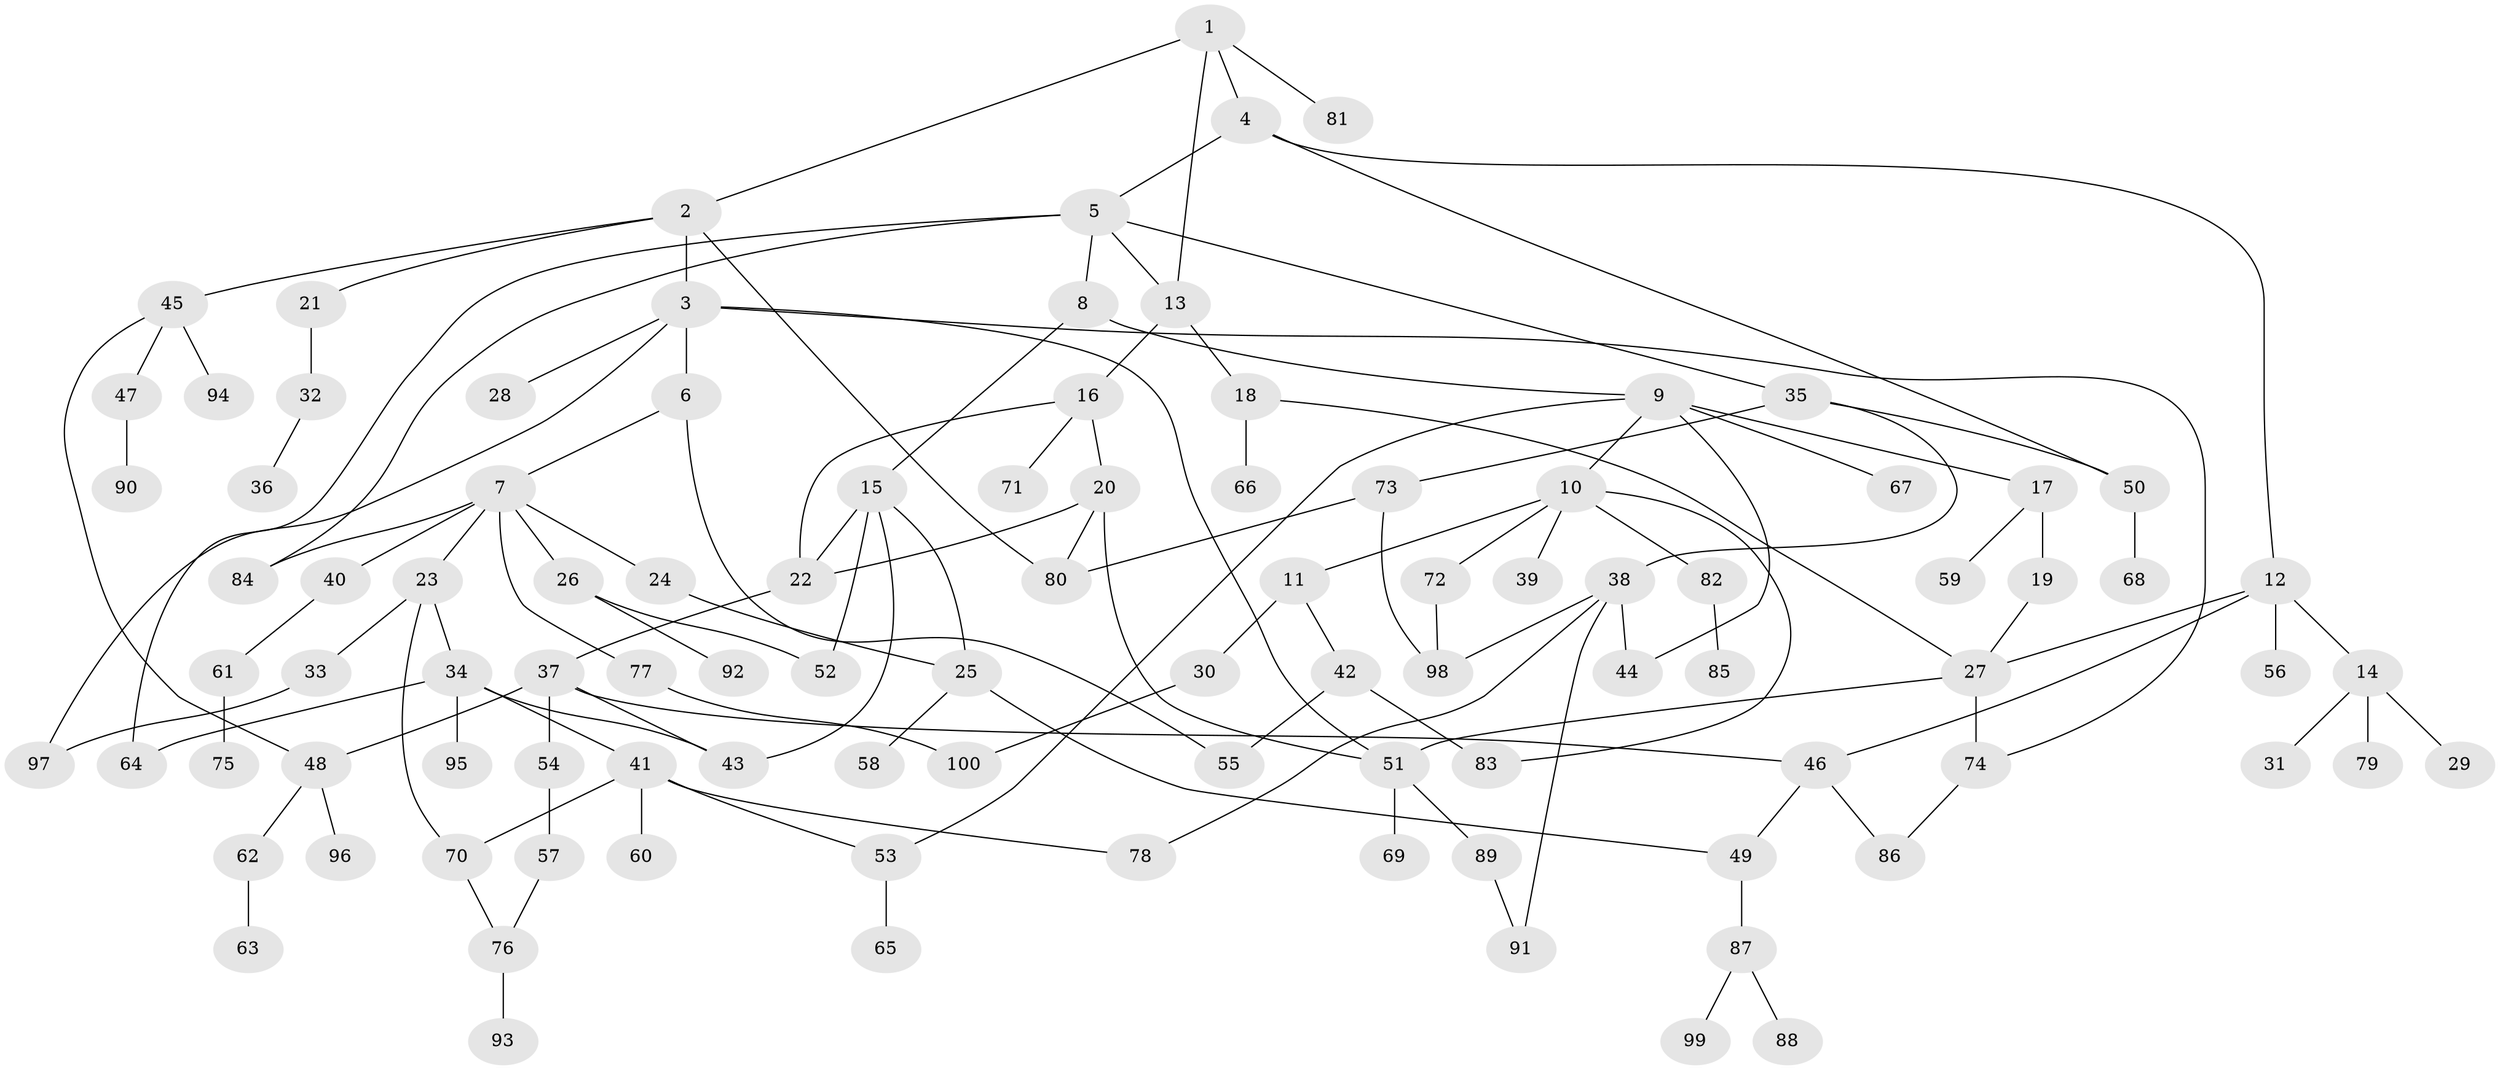 // Generated by graph-tools (version 1.1) at 2025/25/03/09/25 03:25:36]
// undirected, 100 vertices, 132 edges
graph export_dot {
graph [start="1"]
  node [color=gray90,style=filled];
  1;
  2;
  3;
  4;
  5;
  6;
  7;
  8;
  9;
  10;
  11;
  12;
  13;
  14;
  15;
  16;
  17;
  18;
  19;
  20;
  21;
  22;
  23;
  24;
  25;
  26;
  27;
  28;
  29;
  30;
  31;
  32;
  33;
  34;
  35;
  36;
  37;
  38;
  39;
  40;
  41;
  42;
  43;
  44;
  45;
  46;
  47;
  48;
  49;
  50;
  51;
  52;
  53;
  54;
  55;
  56;
  57;
  58;
  59;
  60;
  61;
  62;
  63;
  64;
  65;
  66;
  67;
  68;
  69;
  70;
  71;
  72;
  73;
  74;
  75;
  76;
  77;
  78;
  79;
  80;
  81;
  82;
  83;
  84;
  85;
  86;
  87;
  88;
  89;
  90;
  91;
  92;
  93;
  94;
  95;
  96;
  97;
  98;
  99;
  100;
  1 -- 2;
  1 -- 4;
  1 -- 13;
  1 -- 81;
  2 -- 3;
  2 -- 21;
  2 -- 45;
  2 -- 80;
  3 -- 6;
  3 -- 28;
  3 -- 51;
  3 -- 74;
  3 -- 97;
  4 -- 5;
  4 -- 12;
  4 -- 50;
  5 -- 8;
  5 -- 35;
  5 -- 84;
  5 -- 13;
  5 -- 64;
  6 -- 7;
  6 -- 55;
  7 -- 23;
  7 -- 24;
  7 -- 26;
  7 -- 40;
  7 -- 77;
  7 -- 84;
  8 -- 9;
  8 -- 15;
  9 -- 10;
  9 -- 17;
  9 -- 67;
  9 -- 53;
  9 -- 44;
  10 -- 11;
  10 -- 39;
  10 -- 72;
  10 -- 82;
  10 -- 83;
  11 -- 30;
  11 -- 42;
  12 -- 14;
  12 -- 27;
  12 -- 46;
  12 -- 56;
  13 -- 16;
  13 -- 18;
  14 -- 29;
  14 -- 31;
  14 -- 79;
  15 -- 25;
  15 -- 52;
  15 -- 22;
  15 -- 43;
  16 -- 20;
  16 -- 22;
  16 -- 71;
  17 -- 19;
  17 -- 59;
  18 -- 66;
  18 -- 27;
  19 -- 27;
  20 -- 80;
  20 -- 22;
  20 -- 51;
  21 -- 32;
  22 -- 37;
  23 -- 33;
  23 -- 34;
  23 -- 70;
  24 -- 25;
  25 -- 49;
  25 -- 58;
  26 -- 92;
  26 -- 52;
  27 -- 74;
  27 -- 51;
  30 -- 100;
  32 -- 36;
  33 -- 97;
  34 -- 41;
  34 -- 43;
  34 -- 64;
  34 -- 95;
  35 -- 38;
  35 -- 50;
  35 -- 73;
  37 -- 48;
  37 -- 54;
  37 -- 46;
  37 -- 43;
  38 -- 44;
  38 -- 78;
  38 -- 98;
  38 -- 91;
  40 -- 61;
  41 -- 53;
  41 -- 60;
  41 -- 78;
  41 -- 70;
  42 -- 55;
  42 -- 83;
  45 -- 47;
  45 -- 94;
  45 -- 48;
  46 -- 86;
  46 -- 49;
  47 -- 90;
  48 -- 62;
  48 -- 96;
  49 -- 87;
  50 -- 68;
  51 -- 69;
  51 -- 89;
  53 -- 65;
  54 -- 57;
  57 -- 76;
  61 -- 75;
  62 -- 63;
  70 -- 76;
  72 -- 98;
  73 -- 80;
  73 -- 98;
  74 -- 86;
  76 -- 93;
  77 -- 100;
  82 -- 85;
  87 -- 88;
  87 -- 99;
  89 -- 91;
}
